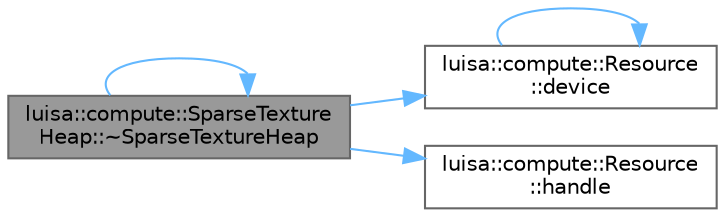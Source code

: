 digraph "luisa::compute::SparseTextureHeap::~SparseTextureHeap"
{
 // LATEX_PDF_SIZE
  bgcolor="transparent";
  edge [fontname=Helvetica,fontsize=10,labelfontname=Helvetica,labelfontsize=10];
  node [fontname=Helvetica,fontsize=10,shape=box,height=0.2,width=0.4];
  rankdir="LR";
  Node1 [id="Node000001",label="luisa::compute::SparseTexture\lHeap::~SparseTextureHeap",height=0.2,width=0.4,color="gray40", fillcolor="grey60", style="filled", fontcolor="black",tooltip=" "];
  Node1 -> Node2 [id="edge1_Node000001_Node000002",color="steelblue1",style="solid",tooltip=" "];
  Node2 [id="Node000002",label="luisa::compute::Resource\l::device",height=0.2,width=0.4,color="grey40", fillcolor="white", style="filled",URL="$classluisa_1_1compute_1_1_resource.html#a80d70cb175660af12e01637de33f32bc",tooltip=" "];
  Node2 -> Node2 [id="edge2_Node000002_Node000002",color="steelblue1",style="solid",tooltip=" "];
  Node1 -> Node3 [id="edge3_Node000001_Node000003",color="steelblue1",style="solid",tooltip=" "];
  Node3 [id="Node000003",label="luisa::compute::Resource\l::handle",height=0.2,width=0.4,color="grey40", fillcolor="white", style="filled",URL="$classluisa_1_1compute_1_1_resource.html#a00d6db28ea14237c5c3ee4f3c1afbd46",tooltip=" "];
  Node1 -> Node1 [id="edge4_Node000001_Node000001",color="steelblue1",style="solid",tooltip=" "];
}
